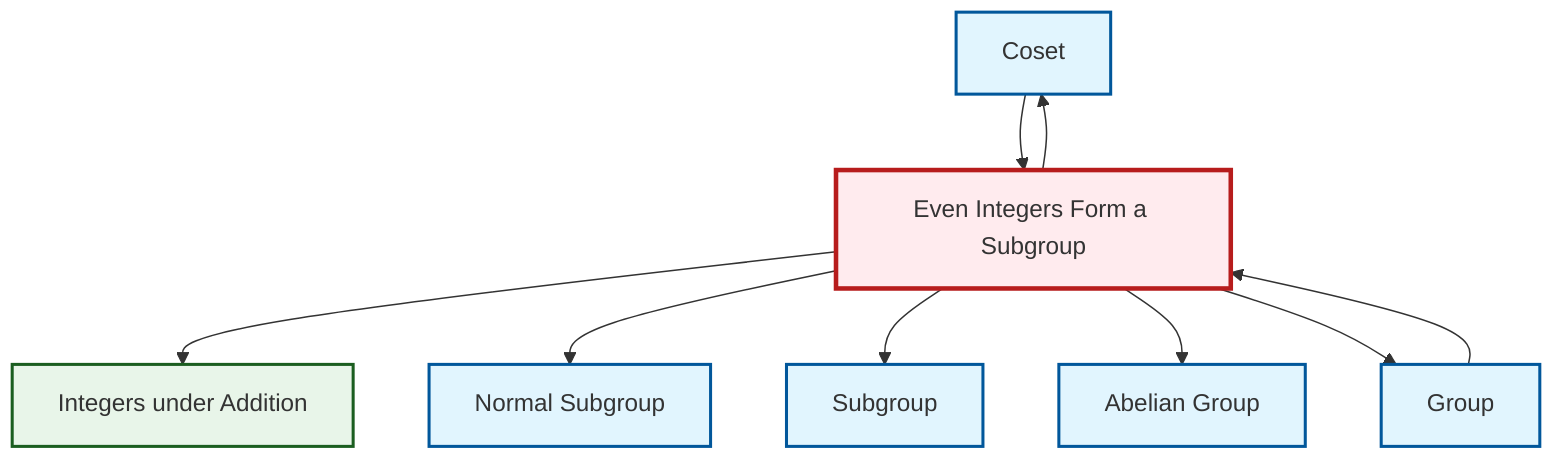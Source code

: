 graph TD
    classDef definition fill:#e1f5fe,stroke:#01579b,stroke-width:2px
    classDef theorem fill:#f3e5f5,stroke:#4a148c,stroke-width:2px
    classDef axiom fill:#fff3e0,stroke:#e65100,stroke-width:2px
    classDef example fill:#e8f5e9,stroke:#1b5e20,stroke-width:2px
    classDef current fill:#ffebee,stroke:#b71c1c,stroke-width:3px
    def-abelian-group["Abelian Group"]:::definition
    def-coset["Coset"]:::definition
    ex-even-integers-subgroup["Even Integers Form a Subgroup"]:::example
    def-subgroup["Subgroup"]:::definition
    ex-integers-addition["Integers under Addition"]:::example
    def-group["Group"]:::definition
    def-normal-subgroup["Normal Subgroup"]:::definition
    ex-even-integers-subgroup --> ex-integers-addition
    ex-even-integers-subgroup --> def-normal-subgroup
    ex-even-integers-subgroup --> def-subgroup
    ex-even-integers-subgroup --> def-abelian-group
    def-group --> ex-even-integers-subgroup
    def-coset --> ex-even-integers-subgroup
    ex-even-integers-subgroup --> def-coset
    ex-even-integers-subgroup --> def-group
    class ex-even-integers-subgroup current